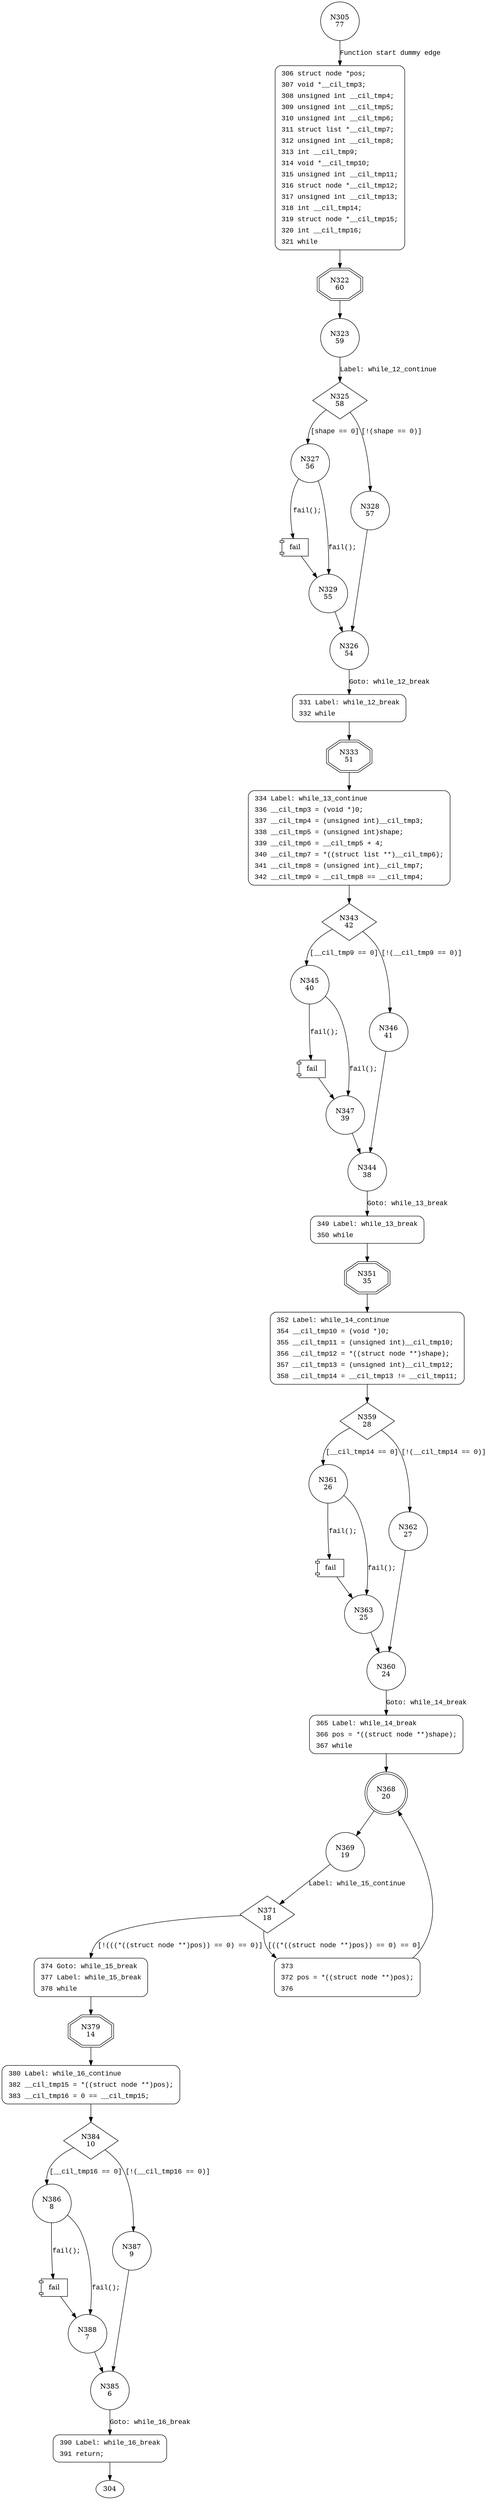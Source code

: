 digraph inspect_after {
305 [shape="circle" label="N305\n77"]
306 [shape="circle" label="N306\n76"]
322 [shape="doubleoctagon" label="N322\n60"]
323 [shape="circle" label="N323\n59"]
325 [shape="diamond" label="N325\n58"]
327 [shape="circle" label="N327\n56"]
328 [shape="circle" label="N328\n57"]
326 [shape="circle" label="N326\n54"]
331 [shape="circle" label="N331\n53"]
333 [shape="doubleoctagon" label="N333\n51"]
334 [shape="circle" label="N334\n50"]
343 [shape="diamond" label="N343\n42"]
345 [shape="circle" label="N345\n40"]
346 [shape="circle" label="N346\n41"]
344 [shape="circle" label="N344\n38"]
349 [shape="circle" label="N349\n37"]
351 [shape="doubleoctagon" label="N351\n35"]
352 [shape="circle" label="N352\n34"]
359 [shape="diamond" label="N359\n28"]
361 [shape="circle" label="N361\n26"]
362 [shape="circle" label="N362\n27"]
360 [shape="circle" label="N360\n24"]
365 [shape="circle" label="N365\n23"]
368 [shape="doublecircle" label="N368\n20"]
369 [shape="circle" label="N369\n19"]
371 [shape="diamond" label="N371\n18"]
373 [shape="circle" label="N373\n2"]
374 [shape="circle" label="N374\n17"]
379 [shape="doubleoctagon" label="N379\n14"]
380 [shape="circle" label="N380\n13"]
384 [shape="diamond" label="N384\n10"]
386 [shape="circle" label="N386\n8"]
387 [shape="circle" label="N387\n9"]
385 [shape="circle" label="N385\n6"]
390 [shape="circle" label="N390\n5"]
388 [shape="circle" label="N388\n7"]
363 [shape="circle" label="N363\n25"]
347 [shape="circle" label="N347\n39"]
329 [shape="circle" label="N329\n55"]
306 [style="filled,bold" penwidth="1" fillcolor="white" fontname="Courier New" shape="Mrecord" label=<<table border="0" cellborder="0" cellpadding="3" bgcolor="white"><tr><td align="right">306</td><td align="left">struct node *pos;</td></tr><tr><td align="right">307</td><td align="left">void *__cil_tmp3;</td></tr><tr><td align="right">308</td><td align="left">unsigned int __cil_tmp4;</td></tr><tr><td align="right">309</td><td align="left">unsigned int __cil_tmp5;</td></tr><tr><td align="right">310</td><td align="left">unsigned int __cil_tmp6;</td></tr><tr><td align="right">311</td><td align="left">struct list *__cil_tmp7;</td></tr><tr><td align="right">312</td><td align="left">unsigned int __cil_tmp8;</td></tr><tr><td align="right">313</td><td align="left">int __cil_tmp9;</td></tr><tr><td align="right">314</td><td align="left">void *__cil_tmp10;</td></tr><tr><td align="right">315</td><td align="left">unsigned int __cil_tmp11;</td></tr><tr><td align="right">316</td><td align="left">struct node *__cil_tmp12;</td></tr><tr><td align="right">317</td><td align="left">unsigned int __cil_tmp13;</td></tr><tr><td align="right">318</td><td align="left">int __cil_tmp14;</td></tr><tr><td align="right">319</td><td align="left">struct node *__cil_tmp15;</td></tr><tr><td align="right">320</td><td align="left">int __cil_tmp16;</td></tr><tr><td align="right">321</td><td align="left">while</td></tr></table>>]
306 -> 322[label=""]
331 [style="filled,bold" penwidth="1" fillcolor="white" fontname="Courier New" shape="Mrecord" label=<<table border="0" cellborder="0" cellpadding="3" bgcolor="white"><tr><td align="right">331</td><td align="left">Label: while_12_break</td></tr><tr><td align="right">332</td><td align="left">while</td></tr></table>>]
331 -> 333[label=""]
334 [style="filled,bold" penwidth="1" fillcolor="white" fontname="Courier New" shape="Mrecord" label=<<table border="0" cellborder="0" cellpadding="3" bgcolor="white"><tr><td align="right">334</td><td align="left">Label: while_13_continue</td></tr><tr><td align="right">336</td><td align="left">__cil_tmp3 = (void *)0;</td></tr><tr><td align="right">337</td><td align="left">__cil_tmp4 = (unsigned int)__cil_tmp3;</td></tr><tr><td align="right">338</td><td align="left">__cil_tmp5 = (unsigned int)shape;</td></tr><tr><td align="right">339</td><td align="left">__cil_tmp6 = __cil_tmp5 + 4;</td></tr><tr><td align="right">340</td><td align="left">__cil_tmp7 = *((struct list **)__cil_tmp6);</td></tr><tr><td align="right">341</td><td align="left">__cil_tmp8 = (unsigned int)__cil_tmp7;</td></tr><tr><td align="right">342</td><td align="left">__cil_tmp9 = __cil_tmp8 == __cil_tmp4;</td></tr></table>>]
334 -> 343[label=""]
349 [style="filled,bold" penwidth="1" fillcolor="white" fontname="Courier New" shape="Mrecord" label=<<table border="0" cellborder="0" cellpadding="3" bgcolor="white"><tr><td align="right">349</td><td align="left">Label: while_13_break</td></tr><tr><td align="right">350</td><td align="left">while</td></tr></table>>]
349 -> 351[label=""]
352 [style="filled,bold" penwidth="1" fillcolor="white" fontname="Courier New" shape="Mrecord" label=<<table border="0" cellborder="0" cellpadding="3" bgcolor="white"><tr><td align="right">352</td><td align="left">Label: while_14_continue</td></tr><tr><td align="right">354</td><td align="left">__cil_tmp10 = (void *)0;</td></tr><tr><td align="right">355</td><td align="left">__cil_tmp11 = (unsigned int)__cil_tmp10;</td></tr><tr><td align="right">356</td><td align="left">__cil_tmp12 = *((struct node **)shape);</td></tr><tr><td align="right">357</td><td align="left">__cil_tmp13 = (unsigned int)__cil_tmp12;</td></tr><tr><td align="right">358</td><td align="left">__cil_tmp14 = __cil_tmp13 != __cil_tmp11;</td></tr></table>>]
352 -> 359[label=""]
365 [style="filled,bold" penwidth="1" fillcolor="white" fontname="Courier New" shape="Mrecord" label=<<table border="0" cellborder="0" cellpadding="3" bgcolor="white"><tr><td align="right">365</td><td align="left">Label: while_14_break</td></tr><tr><td align="right">366</td><td align="left">pos = *((struct node **)shape);</td></tr><tr><td align="right">367</td><td align="left">while</td></tr></table>>]
365 -> 368[label=""]
374 [style="filled,bold" penwidth="1" fillcolor="white" fontname="Courier New" shape="Mrecord" label=<<table border="0" cellborder="0" cellpadding="3" bgcolor="white"><tr><td align="right">374</td><td align="left">Goto: while_15_break</td></tr><tr><td align="right">377</td><td align="left">Label: while_15_break</td></tr><tr><td align="right">378</td><td align="left">while</td></tr></table>>]
374 -> 379[label=""]
380 [style="filled,bold" penwidth="1" fillcolor="white" fontname="Courier New" shape="Mrecord" label=<<table border="0" cellborder="0" cellpadding="3" bgcolor="white"><tr><td align="right">380</td><td align="left">Label: while_16_continue</td></tr><tr><td align="right">382</td><td align="left">__cil_tmp15 = *((struct node **)pos);</td></tr><tr><td align="right">383</td><td align="left">__cil_tmp16 = 0 == __cil_tmp15;</td></tr></table>>]
380 -> 384[label=""]
390 [style="filled,bold" penwidth="1" fillcolor="white" fontname="Courier New" shape="Mrecord" label=<<table border="0" cellborder="0" cellpadding="3" bgcolor="white"><tr><td align="right">390</td><td align="left">Label: while_16_break</td></tr><tr><td align="right">391</td><td align="left">return;</td></tr></table>>]
390 -> 304[label=""]
373 [style="filled,bold" penwidth="1" fillcolor="white" fontname="Courier New" shape="Mrecord" label=<<table border="0" cellborder="0" cellpadding="3" bgcolor="white"><tr><td align="right">373</td><td align="left"></td></tr><tr><td align="right">372</td><td align="left">pos = *((struct node **)pos);</td></tr><tr><td align="right">376</td><td align="left"></td></tr></table>>]
373 -> 368[label=""]
305 -> 306 [label="Function start dummy edge" fontname="Courier New"]
322 -> 323 [label="" fontname="Courier New"]
325 -> 327 [label="[shape == 0]" fontname="Courier New"]
325 -> 328 [label="[!(shape == 0)]" fontname="Courier New"]
326 -> 331 [label="Goto: while_12_break" fontname="Courier New"]
333 -> 334 [label="" fontname="Courier New"]
343 -> 345 [label="[__cil_tmp9 == 0]" fontname="Courier New"]
343 -> 346 [label="[!(__cil_tmp9 == 0)]" fontname="Courier New"]
344 -> 349 [label="Goto: while_13_break" fontname="Courier New"]
351 -> 352 [label="" fontname="Courier New"]
359 -> 361 [label="[__cil_tmp14 == 0]" fontname="Courier New"]
359 -> 362 [label="[!(__cil_tmp14 == 0)]" fontname="Courier New"]
360 -> 365 [label="Goto: while_14_break" fontname="Courier New"]
368 -> 369 [label="" fontname="Courier New"]
371 -> 373 [label="[((*((struct node **)pos)) == 0) == 0]" fontname="Courier New"]
371 -> 374 [label="[!(((*((struct node **)pos)) == 0) == 0)]" fontname="Courier New"]
379 -> 380 [label="" fontname="Courier New"]
384 -> 386 [label="[__cil_tmp16 == 0]" fontname="Courier New"]
384 -> 387 [label="[!(__cil_tmp16 == 0)]" fontname="Courier New"]
385 -> 390 [label="Goto: while_16_break" fontname="Courier New"]
100018 [shape="component" label="fail"]
386 -> 100018 [label="fail();" fontname="Courier New"]
100018 -> 388 [label="" fontname="Courier New"]
386 -> 388 [label="fail();" fontname="Courier New"]
388 -> 385 [label="" fontname="Courier New"]
100019 [shape="component" label="fail"]
361 -> 100019 [label="fail();" fontname="Courier New"]
100019 -> 363 [label="" fontname="Courier New"]
361 -> 363 [label="fail();" fontname="Courier New"]
363 -> 360 [label="" fontname="Courier New"]
100020 [shape="component" label="fail"]
345 -> 100020 [label="fail();" fontname="Courier New"]
100020 -> 347 [label="" fontname="Courier New"]
345 -> 347 [label="fail();" fontname="Courier New"]
347 -> 344 [label="" fontname="Courier New"]
100021 [shape="component" label="fail"]
327 -> 100021 [label="fail();" fontname="Courier New"]
100021 -> 329 [label="" fontname="Courier New"]
327 -> 329 [label="fail();" fontname="Courier New"]
329 -> 326 [label="" fontname="Courier New"]
323 -> 325 [label="Label: while_12_continue" fontname="Courier New"]
328 -> 326 [label="" fontname="Courier New"]
346 -> 344 [label="" fontname="Courier New"]
362 -> 360 [label="" fontname="Courier New"]
369 -> 371 [label="Label: while_15_continue" fontname="Courier New"]
387 -> 385 [label="" fontname="Courier New"]
}